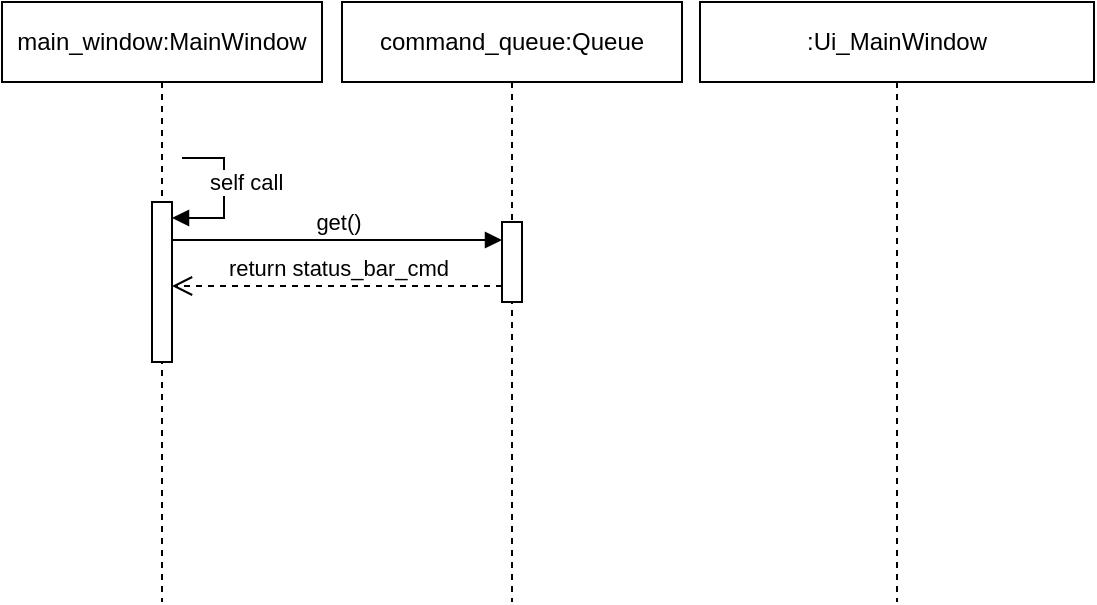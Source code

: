 <mxfile version="23.1.6" type="github">
  <diagram name="Page-1" id="d7fj6ioqYO5WeAR4diIX">
    <mxGraphModel dx="947" dy="425" grid="1" gridSize="10" guides="1" tooltips="1" connect="1" arrows="1" fold="1" page="1" pageScale="1" pageWidth="850" pageHeight="1100" math="0" shadow="0">
      <root>
        <mxCell id="0" />
        <mxCell id="1" parent="0" />
        <mxCell id="H6wF3iyJ7tNlQ1iesyB3-3" value="command_queue:Queue" style="shape=umlLifeline;perimeter=lifelinePerimeter;whiteSpace=wrap;html=1;container=1;dropTarget=0;collapsible=0;recursiveResize=0;outlineConnect=0;portConstraint=eastwest;newEdgeStyle={&quot;curved&quot;:0,&quot;rounded&quot;:0};" vertex="1" parent="1">
          <mxGeometry x="174" y="5" width="170" height="300" as="geometry" />
        </mxCell>
        <mxCell id="H6wF3iyJ7tNlQ1iesyB3-10" value="" style="html=1;points=[[0,0,0,0,5],[0,1,0,0,-5],[1,0,0,0,5],[1,1,0,0,-5]];perimeter=orthogonalPerimeter;outlineConnect=0;targetShapes=umlLifeline;portConstraint=eastwest;newEdgeStyle={&quot;curved&quot;:0,&quot;rounded&quot;:0};" vertex="1" parent="H6wF3iyJ7tNlQ1iesyB3-3">
          <mxGeometry x="80" y="110" width="10" height="40" as="geometry" />
        </mxCell>
        <mxCell id="H6wF3iyJ7tNlQ1iesyB3-4" value="main_window:MainWindow" style="shape=umlLifeline;perimeter=lifelinePerimeter;whiteSpace=wrap;html=1;container=1;dropTarget=0;collapsible=0;recursiveResize=0;outlineConnect=0;portConstraint=eastwest;newEdgeStyle={&quot;curved&quot;:0,&quot;rounded&quot;:0};" vertex="1" parent="1">
          <mxGeometry x="4" y="5" width="160" height="300" as="geometry" />
        </mxCell>
        <mxCell id="H6wF3iyJ7tNlQ1iesyB3-12" value="" style="html=1;points=[[0,0,0,0,5],[0,1,0,0,-5],[1,0,0,0,5],[1,1,0,0,-5]];perimeter=orthogonalPerimeter;outlineConnect=0;targetShapes=umlLifeline;portConstraint=eastwest;newEdgeStyle={&quot;curved&quot;:0,&quot;rounded&quot;:0};" vertex="1" parent="H6wF3iyJ7tNlQ1iesyB3-4">
          <mxGeometry x="75" y="100" width="10" height="80" as="geometry" />
        </mxCell>
        <mxCell id="H6wF3iyJ7tNlQ1iesyB3-13" value="self call" style="html=1;align=left;spacingLeft=2;endArrow=block;rounded=0;edgeStyle=orthogonalEdgeStyle;curved=0;rounded=0;" edge="1" target="H6wF3iyJ7tNlQ1iesyB3-12" parent="H6wF3iyJ7tNlQ1iesyB3-4">
          <mxGeometry x="-0.143" y="-11" relative="1" as="geometry">
            <mxPoint x="90" y="78" as="sourcePoint" />
            <Array as="points">
              <mxPoint x="111" y="78" />
              <mxPoint x="111" y="108" />
            </Array>
            <mxPoint x="86" y="108" as="targetPoint" />
            <mxPoint as="offset" />
          </mxGeometry>
        </mxCell>
        <mxCell id="H6wF3iyJ7tNlQ1iesyB3-15" value="get()" style="html=1;verticalAlign=bottom;endArrow=block;curved=0;rounded=0;" edge="1" parent="1">
          <mxGeometry width="80" relative="1" as="geometry">
            <mxPoint x="89" y="124" as="sourcePoint" />
            <mxPoint x="254" y="124" as="targetPoint" />
          </mxGeometry>
        </mxCell>
        <mxCell id="H6wF3iyJ7tNlQ1iesyB3-16" value="return status_bar_cmd" style="html=1;verticalAlign=bottom;endArrow=open;dashed=1;endSize=8;curved=0;rounded=0;" edge="1" parent="1">
          <mxGeometry x="-0.001" relative="1" as="geometry">
            <mxPoint x="254" y="147" as="sourcePoint" />
            <mxPoint x="89" y="147" as="targetPoint" />
            <mxPoint as="offset" />
          </mxGeometry>
        </mxCell>
        <mxCell id="H6wF3iyJ7tNlQ1iesyB3-17" value=":Ui_MainWindow" style="shape=umlLifeline;perimeter=lifelinePerimeter;whiteSpace=wrap;html=1;container=1;dropTarget=0;collapsible=0;recursiveResize=0;outlineConnect=0;portConstraint=eastwest;newEdgeStyle={&quot;curved&quot;:0,&quot;rounded&quot;:0};" vertex="1" parent="1">
          <mxGeometry x="353" y="5" width="197" height="300" as="geometry" />
        </mxCell>
      </root>
    </mxGraphModel>
  </diagram>
</mxfile>
